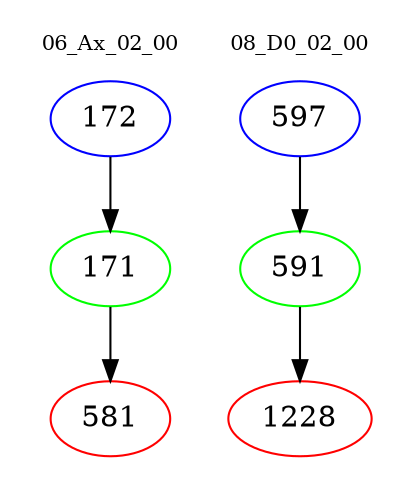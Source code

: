 digraph{
subgraph cluster_0 {
color = white
label = "06_Ax_02_00";
fontsize=10;
T0_172 [label="172", color="blue"]
T0_172 -> T0_171 [color="black"]
T0_171 [label="171", color="green"]
T0_171 -> T0_581 [color="black"]
T0_581 [label="581", color="red"]
}
subgraph cluster_1 {
color = white
label = "08_D0_02_00";
fontsize=10;
T1_597 [label="597", color="blue"]
T1_597 -> T1_591 [color="black"]
T1_591 [label="591", color="green"]
T1_591 -> T1_1228 [color="black"]
T1_1228 [label="1228", color="red"]
}
}

